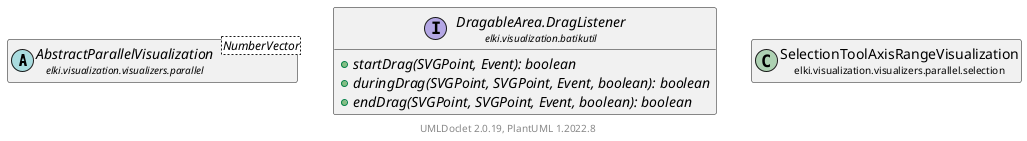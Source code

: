 @startuml
    remove .*\.(Instance|Par|Parameterizer|Factory)$
    set namespaceSeparator none
    hide empty fields
    hide empty methods

    class "<size:14>SelectionToolAxisRangeVisualization.Instance\n<size:10>elki.visualization.visualizers.parallel.selection" as elki.visualization.visualizers.parallel.selection.SelectionToolAxisRangeVisualization.Instance [[SelectionToolAxisRangeVisualization.Instance.html]] {
        {static} -CSS_RANGEMARKER: String
        -rtag: Element
        +Instance(VisualizerContext, VisualizationTask, VisualizationPlot, double, double, Projection)
        +fullRedraw(): void
        -deleteChildren(Element): void
        -updateSelectionRectKoordinates(double, double, double, double, ModifiableHyperBoundingBox): void
        +startDrag(SVGPoint, Event): boolean
        +duringDrag(SVGPoint, SVGPoint, Event, boolean): boolean
        +endDrag(SVGPoint, SVGPoint, Event, boolean): boolean
        -updateSelection(Projection, SVGPoint, SVGPoint): void
        #addCSSClasses(SVGPlot): void
    }

    abstract class "<size:14>AbstractParallelVisualization\n<size:10>elki.visualization.visualizers.parallel" as elki.visualization.visualizers.parallel.AbstractParallelVisualization<NumberVector> [[../AbstractParallelVisualization.html]]
    interface "<size:14>DragableArea.DragListener\n<size:10>elki.visualization.batikutil" as elki.visualization.batikutil.DragableArea.DragListener [[../../../batikutil/DragableArea.DragListener.html]] {
        {abstract} +startDrag(SVGPoint, Event): boolean
        {abstract} +duringDrag(SVGPoint, SVGPoint, Event, boolean): boolean
        {abstract} +endDrag(SVGPoint, SVGPoint, Event, boolean): boolean
    }
    class "<size:14>SelectionToolAxisRangeVisualization\n<size:10>elki.visualization.visualizers.parallel.selection" as elki.visualization.visualizers.parallel.selection.SelectionToolAxisRangeVisualization [[SelectionToolAxisRangeVisualization.html]]

    elki.visualization.visualizers.parallel.AbstractParallelVisualization <|-- elki.visualization.visualizers.parallel.selection.SelectionToolAxisRangeVisualization.Instance
    elki.visualization.batikutil.DragableArea.DragListener <|.. elki.visualization.visualizers.parallel.selection.SelectionToolAxisRangeVisualization.Instance
    elki.visualization.visualizers.parallel.selection.SelectionToolAxisRangeVisualization +-- elki.visualization.visualizers.parallel.selection.SelectionToolAxisRangeVisualization.Instance

    center footer UMLDoclet 2.0.19, PlantUML 1.2022.8
@enduml
